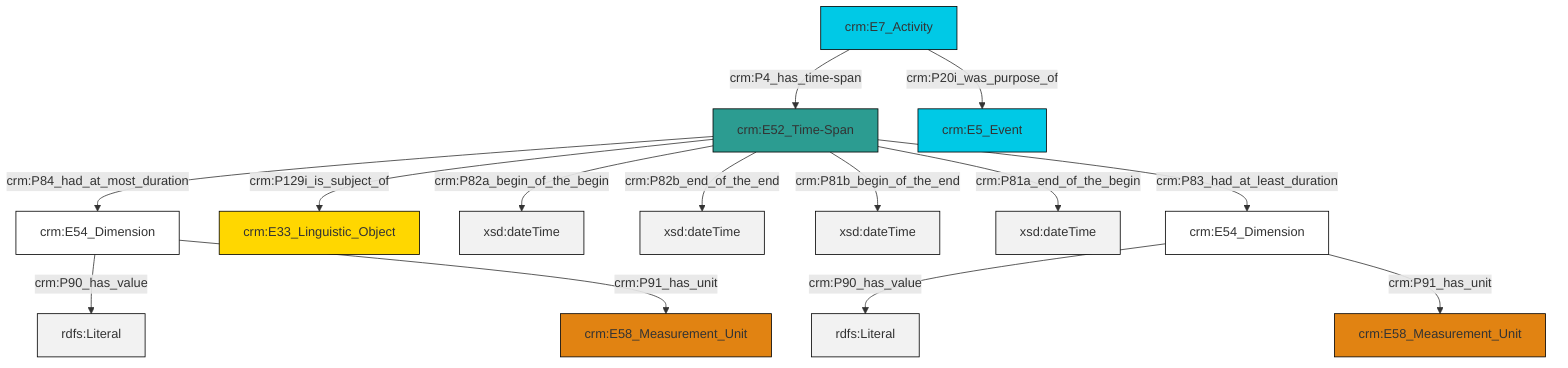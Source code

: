 graph TD
classDef Literal fill:#f2f2f2,stroke:#000000;
classDef CRM_Entity fill:#FFFFFF,stroke:#000000;
classDef Temporal_Entity fill:#00C9E6, stroke:#000000;
classDef Type fill:#E18312, stroke:#000000;
classDef Time-Span fill:#2C9C91, stroke:#000000;
classDef Appellation fill:#FFEB7F, stroke:#000000;
classDef Place fill:#008836, stroke:#000000;
classDef Persistent_Item fill:#B266B2, stroke:#000000;
classDef Conceptual_Object fill:#FFD700, stroke:#000000;
classDef Physical_Thing fill:#D2B48C, stroke:#000000;
classDef Actor fill:#f58aad, stroke:#000000;
classDef PC_Classes fill:#4ce600, stroke:#000000;
classDef Multi fill:#cccccc,stroke:#000000;

0["crm:E52_Time-Span"]:::Time-Span -->|crm:P84_had_at_most_duration| 1["crm:E54_Dimension"]:::CRM_Entity
4["crm:E7_Activity"]:::Temporal_Entity -->|crm:P20i_was_purpose_of| 5["crm:E5_Event"]:::Temporal_Entity
0["crm:E52_Time-Span"]:::Time-Span -->|crm:P82a_begin_of_the_begin| 6[xsd:dateTime]:::Literal
0["crm:E52_Time-Span"]:::Time-Span -->|crm:P82b_end_of_the_end| 9[xsd:dateTime]:::Literal
0["crm:E52_Time-Span"]:::Time-Span -->|crm:P81b_begin_of_the_end| 10[xsd:dateTime]:::Literal
0["crm:E52_Time-Span"]:::Time-Span -->|crm:P81a_end_of_the_begin| 13[xsd:dateTime]:::Literal
4["crm:E7_Activity"]:::Temporal_Entity -->|crm:P4_has_time-span| 0["crm:E52_Time-Span"]:::Time-Span
0["crm:E52_Time-Span"]:::Time-Span -->|crm:P83_had_at_least_duration| 14["crm:E54_Dimension"]:::CRM_Entity
14["crm:E54_Dimension"]:::CRM_Entity -->|crm:P90_has_value| 15[rdfs:Literal]:::Literal
1["crm:E54_Dimension"]:::CRM_Entity -->|crm:P90_has_value| 19[rdfs:Literal]:::Literal
0["crm:E52_Time-Span"]:::Time-Span -->|crm:P129i_is_subject_of| 2["crm:E33_Linguistic_Object"]:::Conceptual_Object
1["crm:E54_Dimension"]:::CRM_Entity -->|crm:P91_has_unit| 17["crm:E58_Measurement_Unit"]:::Type
14["crm:E54_Dimension"]:::CRM_Entity -->|crm:P91_has_unit| 7["crm:E58_Measurement_Unit"]:::Type